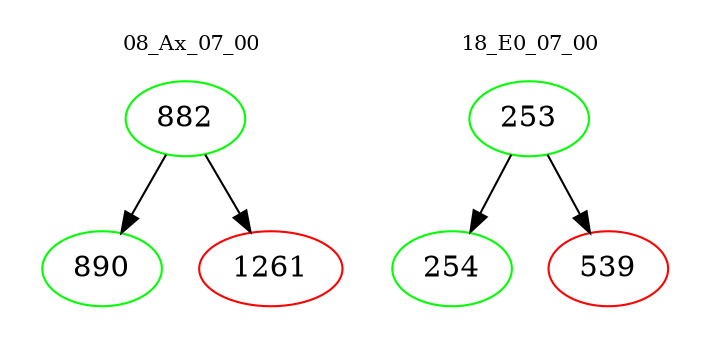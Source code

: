 digraph{
subgraph cluster_0 {
color = white
label = "08_Ax_07_00";
fontsize=10;
T0_882 [label="882", color="green"]
T0_882 -> T0_890 [color="black"]
T0_890 [label="890", color="green"]
T0_882 -> T0_1261 [color="black"]
T0_1261 [label="1261", color="red"]
}
subgraph cluster_1 {
color = white
label = "18_E0_07_00";
fontsize=10;
T1_253 [label="253", color="green"]
T1_253 -> T1_254 [color="black"]
T1_254 [label="254", color="green"]
T1_253 -> T1_539 [color="black"]
T1_539 [label="539", color="red"]
}
}
